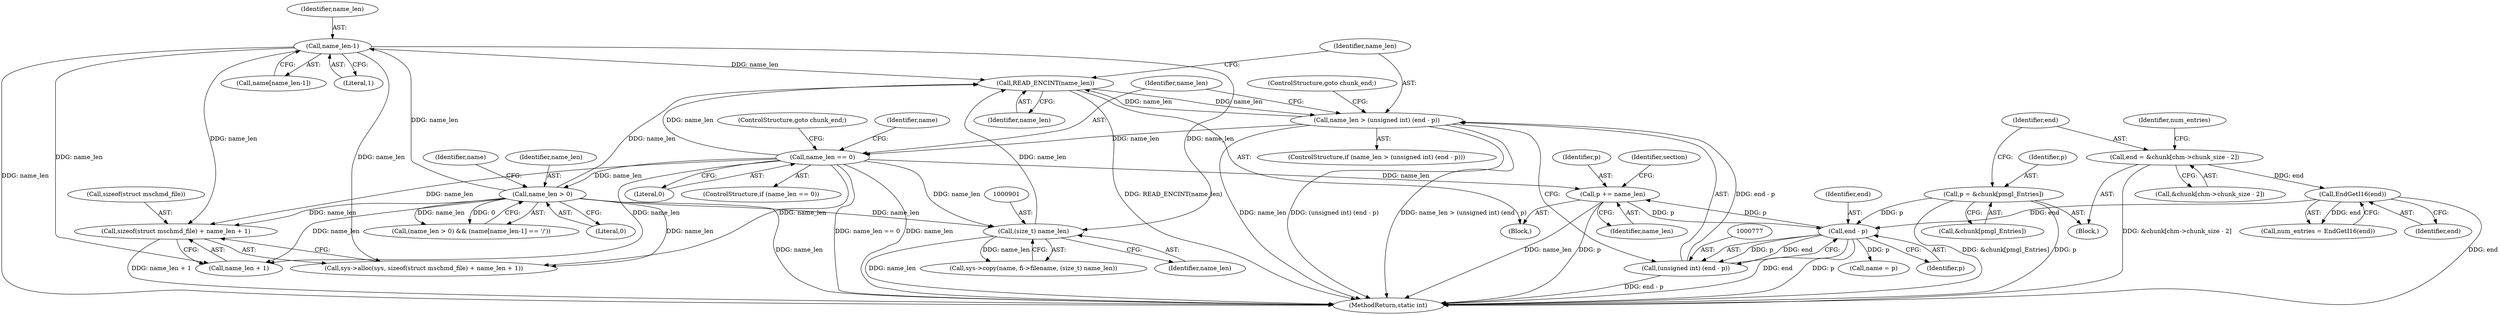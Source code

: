 digraph "0_libmspack_8759da8db6ec9e866cb8eb143313f397f925bb4f@API" {
"1000839" [label="(Call,sizeof(struct mschmd_file) + name_len + 1)"];
"1000816" [label="(Call,name_len-1)"];
"1000810" [label="(Call,name_len > 0)"];
"1000783" [label="(Call,name_len == 0)"];
"1000774" [label="(Call,name_len > (unsigned int) (end - p))"];
"1000771" [label="(Call,READ_ENCINT(name_len))"];
"1000900" [label="(Call,(size_t) name_len)"];
"1000776" [label="(Call,(unsigned int) (end - p))"];
"1000778" [label="(Call,end - p)"];
"1000765" [label="(Call,EndGetI16(end))"];
"1000753" [label="(Call,end = &chunk[chm->chunk_size - 2])"];
"1000790" [label="(Call,p += name_len)"];
"1000747" [label="(Call,p = &chunk[pmgl_Entries])"];
"1000785" [label="(Literal,0)"];
"1000837" [label="(Call,sys->alloc(sys, sizeof(struct mschmd_file) + name_len + 1))"];
"1000900" [label="(Call,(size_t) name_len)"];
"1000781" [label="(ControlStructure,goto chunk_end;)"];
"1000776" [label="(Call,(unsigned int) (end - p))"];
"1000778" [label="(Call,end - p)"];
"1000809" [label="(Call,(name_len > 0) && (name[name_len-1] == '/'))"];
"1000786" [label="(ControlStructure,goto chunk_end;)"];
"1000763" [label="(Call,num_entries = EndGetI16(end))"];
"1000753" [label="(Call,end = &chunk[chm->chunk_size - 2])"];
"1000902" [label="(Identifier,name_len)"];
"1000787" [label="(Call,name = p)"];
"1000775" [label="(Identifier,name_len)"];
"1000794" [label="(Identifier,section)"];
"1000770" [label="(Block,)"];
"1000814" [label="(Call,name[name_len-1])"];
"1001071" [label="(MethodReturn,static int)"];
"1000780" [label="(Identifier,p)"];
"1000816" [label="(Call,name_len-1)"];
"1000764" [label="(Identifier,num_entries)"];
"1000810" [label="(Call,name_len > 0)"];
"1000784" [label="(Identifier,name_len)"];
"1000840" [label="(Call,sizeof(struct mschmd_file))"];
"1000842" [label="(Call,name_len + 1)"];
"1000766" [label="(Identifier,end)"];
"1000788" [label="(Identifier,name)"];
"1000774" [label="(Call,name_len > (unsigned int) (end - p))"];
"1000790" [label="(Call,p += name_len)"];
"1000754" [label="(Identifier,end)"];
"1000818" [label="(Literal,1)"];
"1000779" [label="(Identifier,end)"];
"1000687" [label="(Block,)"];
"1000895" [label="(Call,sys->copy(name, fi->filename, (size_t) name_len))"];
"1000839" [label="(Call,sizeof(struct mschmd_file) + name_len + 1)"];
"1000812" [label="(Literal,0)"];
"1000815" [label="(Identifier,name)"];
"1000817" [label="(Identifier,name_len)"];
"1000792" [label="(Identifier,name_len)"];
"1000772" [label="(Identifier,name_len)"];
"1000791" [label="(Identifier,p)"];
"1000747" [label="(Call,p = &chunk[pmgl_Entries])"];
"1000811" [label="(Identifier,name_len)"];
"1000771" [label="(Call,READ_ENCINT(name_len))"];
"1000783" [label="(Call,name_len == 0)"];
"1000749" [label="(Call,&chunk[pmgl_Entries])"];
"1000782" [label="(ControlStructure,if (name_len == 0))"];
"1000755" [label="(Call,&chunk[chm->chunk_size - 2])"];
"1000748" [label="(Identifier,p)"];
"1000765" [label="(Call,EndGetI16(end))"];
"1000773" [label="(ControlStructure,if (name_len > (unsigned int) (end - p)))"];
"1000839" -> "1000837"  [label="AST: "];
"1000839" -> "1000842"  [label="CFG: "];
"1000840" -> "1000839"  [label="AST: "];
"1000842" -> "1000839"  [label="AST: "];
"1000837" -> "1000839"  [label="CFG: "];
"1000839" -> "1001071"  [label="DDG: name_len + 1"];
"1000816" -> "1000839"  [label="DDG: name_len"];
"1000810" -> "1000839"  [label="DDG: name_len"];
"1000783" -> "1000839"  [label="DDG: name_len"];
"1000816" -> "1000814"  [label="AST: "];
"1000816" -> "1000818"  [label="CFG: "];
"1000817" -> "1000816"  [label="AST: "];
"1000818" -> "1000816"  [label="AST: "];
"1000814" -> "1000816"  [label="CFG: "];
"1000816" -> "1001071"  [label="DDG: name_len"];
"1000816" -> "1000771"  [label="DDG: name_len"];
"1000810" -> "1000816"  [label="DDG: name_len"];
"1000816" -> "1000837"  [label="DDG: name_len"];
"1000816" -> "1000842"  [label="DDG: name_len"];
"1000816" -> "1000900"  [label="DDG: name_len"];
"1000810" -> "1000809"  [label="AST: "];
"1000810" -> "1000812"  [label="CFG: "];
"1000811" -> "1000810"  [label="AST: "];
"1000812" -> "1000810"  [label="AST: "];
"1000815" -> "1000810"  [label="CFG: "];
"1000809" -> "1000810"  [label="CFG: "];
"1000810" -> "1001071"  [label="DDG: name_len"];
"1000810" -> "1000771"  [label="DDG: name_len"];
"1000810" -> "1000809"  [label="DDG: name_len"];
"1000810" -> "1000809"  [label="DDG: 0"];
"1000783" -> "1000810"  [label="DDG: name_len"];
"1000810" -> "1000837"  [label="DDG: name_len"];
"1000810" -> "1000842"  [label="DDG: name_len"];
"1000810" -> "1000900"  [label="DDG: name_len"];
"1000783" -> "1000782"  [label="AST: "];
"1000783" -> "1000785"  [label="CFG: "];
"1000784" -> "1000783"  [label="AST: "];
"1000785" -> "1000783"  [label="AST: "];
"1000786" -> "1000783"  [label="CFG: "];
"1000788" -> "1000783"  [label="CFG: "];
"1000783" -> "1001071"  [label="DDG: name_len == 0"];
"1000783" -> "1001071"  [label="DDG: name_len"];
"1000783" -> "1000771"  [label="DDG: name_len"];
"1000774" -> "1000783"  [label="DDG: name_len"];
"1000783" -> "1000790"  [label="DDG: name_len"];
"1000783" -> "1000837"  [label="DDG: name_len"];
"1000783" -> "1000842"  [label="DDG: name_len"];
"1000783" -> "1000900"  [label="DDG: name_len"];
"1000774" -> "1000773"  [label="AST: "];
"1000774" -> "1000776"  [label="CFG: "];
"1000775" -> "1000774"  [label="AST: "];
"1000776" -> "1000774"  [label="AST: "];
"1000781" -> "1000774"  [label="CFG: "];
"1000784" -> "1000774"  [label="CFG: "];
"1000774" -> "1001071"  [label="DDG: (unsigned int) (end - p)"];
"1000774" -> "1001071"  [label="DDG: name_len > (unsigned int) (end - p)"];
"1000774" -> "1001071"  [label="DDG: name_len"];
"1000774" -> "1000771"  [label="DDG: name_len"];
"1000771" -> "1000774"  [label="DDG: name_len"];
"1000776" -> "1000774"  [label="DDG: end - p"];
"1000771" -> "1000770"  [label="AST: "];
"1000771" -> "1000772"  [label="CFG: "];
"1000772" -> "1000771"  [label="AST: "];
"1000775" -> "1000771"  [label="CFG: "];
"1000771" -> "1001071"  [label="DDG: READ_ENCINT(name_len)"];
"1000900" -> "1000771"  [label="DDG: name_len"];
"1000900" -> "1000895"  [label="AST: "];
"1000900" -> "1000902"  [label="CFG: "];
"1000901" -> "1000900"  [label="AST: "];
"1000902" -> "1000900"  [label="AST: "];
"1000895" -> "1000900"  [label="CFG: "];
"1000900" -> "1001071"  [label="DDG: name_len"];
"1000900" -> "1000895"  [label="DDG: name_len"];
"1000776" -> "1000778"  [label="CFG: "];
"1000777" -> "1000776"  [label="AST: "];
"1000778" -> "1000776"  [label="AST: "];
"1000776" -> "1001071"  [label="DDG: end - p"];
"1000778" -> "1000776"  [label="DDG: end"];
"1000778" -> "1000776"  [label="DDG: p"];
"1000778" -> "1000780"  [label="CFG: "];
"1000779" -> "1000778"  [label="AST: "];
"1000780" -> "1000778"  [label="AST: "];
"1000778" -> "1001071"  [label="DDG: p"];
"1000778" -> "1001071"  [label="DDG: end"];
"1000765" -> "1000778"  [label="DDG: end"];
"1000790" -> "1000778"  [label="DDG: p"];
"1000747" -> "1000778"  [label="DDG: p"];
"1000778" -> "1000787"  [label="DDG: p"];
"1000778" -> "1000790"  [label="DDG: p"];
"1000765" -> "1000763"  [label="AST: "];
"1000765" -> "1000766"  [label="CFG: "];
"1000766" -> "1000765"  [label="AST: "];
"1000763" -> "1000765"  [label="CFG: "];
"1000765" -> "1001071"  [label="DDG: end"];
"1000765" -> "1000763"  [label="DDG: end"];
"1000753" -> "1000765"  [label="DDG: end"];
"1000753" -> "1000687"  [label="AST: "];
"1000753" -> "1000755"  [label="CFG: "];
"1000754" -> "1000753"  [label="AST: "];
"1000755" -> "1000753"  [label="AST: "];
"1000764" -> "1000753"  [label="CFG: "];
"1000753" -> "1001071"  [label="DDG: &chunk[chm->chunk_size - 2]"];
"1000790" -> "1000770"  [label="AST: "];
"1000790" -> "1000792"  [label="CFG: "];
"1000791" -> "1000790"  [label="AST: "];
"1000792" -> "1000790"  [label="AST: "];
"1000794" -> "1000790"  [label="CFG: "];
"1000790" -> "1001071"  [label="DDG: p"];
"1000790" -> "1001071"  [label="DDG: name_len"];
"1000747" -> "1000687"  [label="AST: "];
"1000747" -> "1000749"  [label="CFG: "];
"1000748" -> "1000747"  [label="AST: "];
"1000749" -> "1000747"  [label="AST: "];
"1000754" -> "1000747"  [label="CFG: "];
"1000747" -> "1001071"  [label="DDG: p"];
"1000747" -> "1001071"  [label="DDG: &chunk[pmgl_Entries]"];
}
